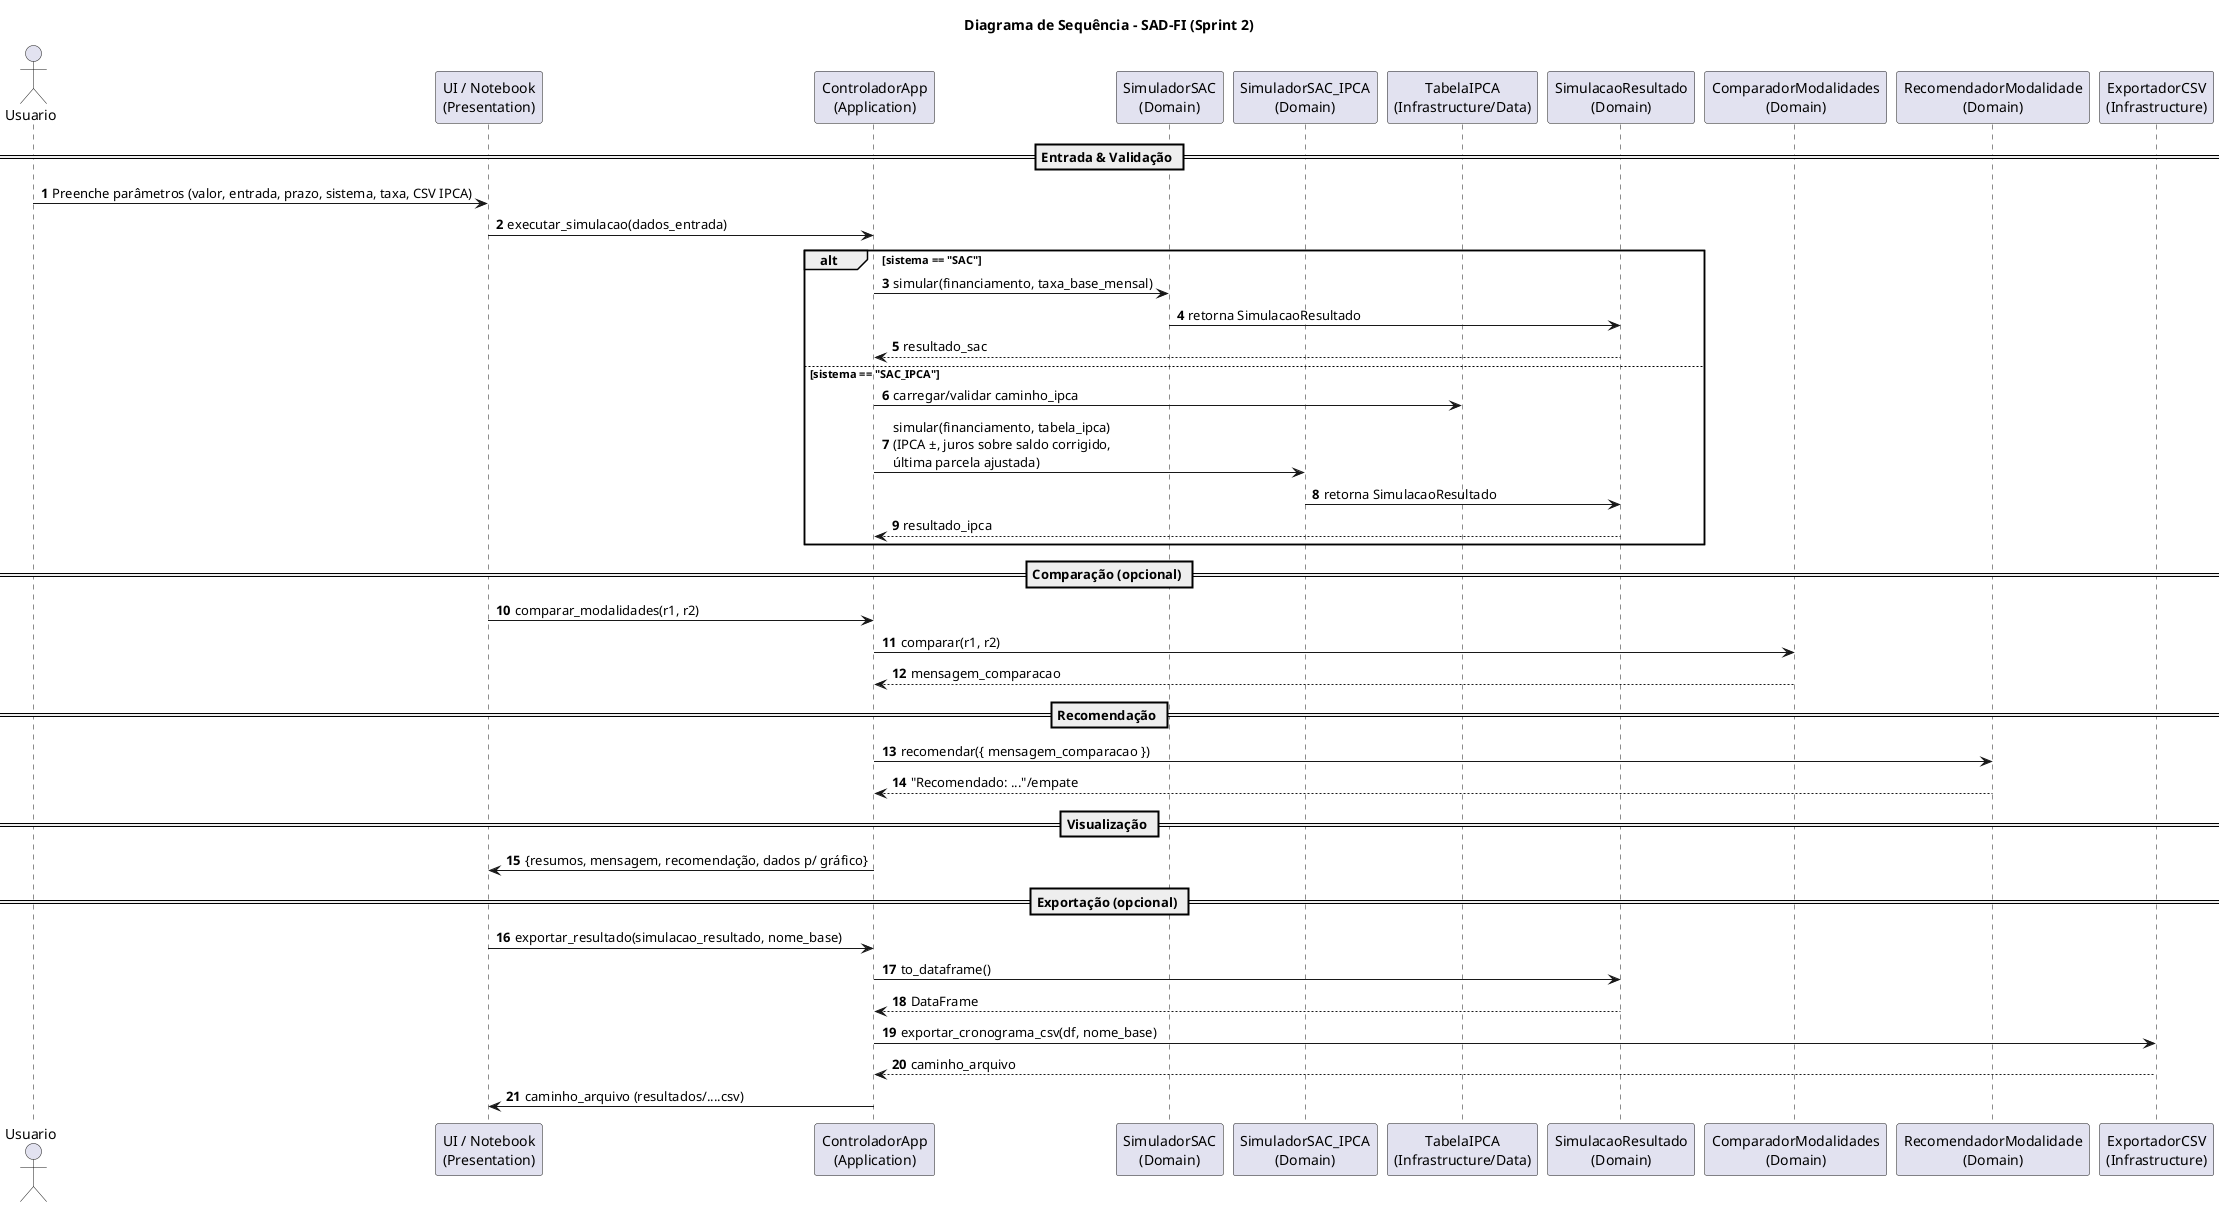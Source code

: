 @startuml Sequencia_SADFI_Sprint2
title Diagrama de Sequência – SAD-FI (Sprint 2)

skinparam defaultFontName "Arial"
skinparam shadowing false
autonumber

actor Usuario
participant "UI / Notebook\n(Presentation)" as UI
participant "ControladorApp\n(Application)" as Ctrl
participant "SimuladorSAC\n(Domain)" as SimSAC
participant "SimuladorSAC_IPCA\n(Domain)" as SimIPCA
participant "TabelaIPCA\n(Infrastructure/Data)" as Tabela
participant "SimulacaoResultado\n(Domain)" as Resultado
participant "ComparadorModalidades\n(Domain)" as Comp
participant "RecomendadorModalidade\n(Domain)" as Rec
participant "ExportadorCSV\n(Infrastructure)" as CSV

== Entrada & Validação ==
Usuario -> UI : Preenche parâmetros (valor, entrada, prazo, sistema, taxa, CSV IPCA)
UI -> Ctrl : executar_simulacao(dados_entrada)

alt sistema == "SAC"
  Ctrl -> SimSAC : simular(financiamento, taxa_base_mensal)
  SimSAC -> Resultado : retorna SimulacaoResultado
  Ctrl <-- Resultado : resultado_sac
else sistema == "SAC_IPCA"
  Ctrl -> Tabela : carregar/validar caminho_ipca
  Ctrl -> SimIPCA : simular(financiamento, tabela_ipca)\n(IPCA ±, juros sobre saldo corrigido,\núltima parcela ajustada)
  SimIPCA -> Resultado : retorna SimulacaoResultado
  Ctrl <-- Resultado : resultado_ipca
end

== Comparação (opcional) ==
UI -> Ctrl : comparar_modalidades(r1, r2)
Ctrl -> Comp : comparar(r1, r2)
Comp --> Ctrl : mensagem_comparacao

== Recomendação ==
Ctrl -> Rec : recomendar({ mensagem_comparacao })
Rec --> Ctrl : "Recomendado: ..."/empate

== Visualização ==
Ctrl -> UI : {resumos, mensagem, recomendação, dados p/ gráfico}

== Exportação (opcional) ==
UI -> Ctrl : exportar_resultado(simulacao_resultado, nome_base)
Ctrl -> Resultado : to_dataframe()
Resultado --> Ctrl : DataFrame
Ctrl -> CSV : exportar_cronograma_csv(df, nome_base)
CSV --> Ctrl : caminho_arquivo
Ctrl -> UI : caminho_arquivo (resultados/....csv)

@enduml

